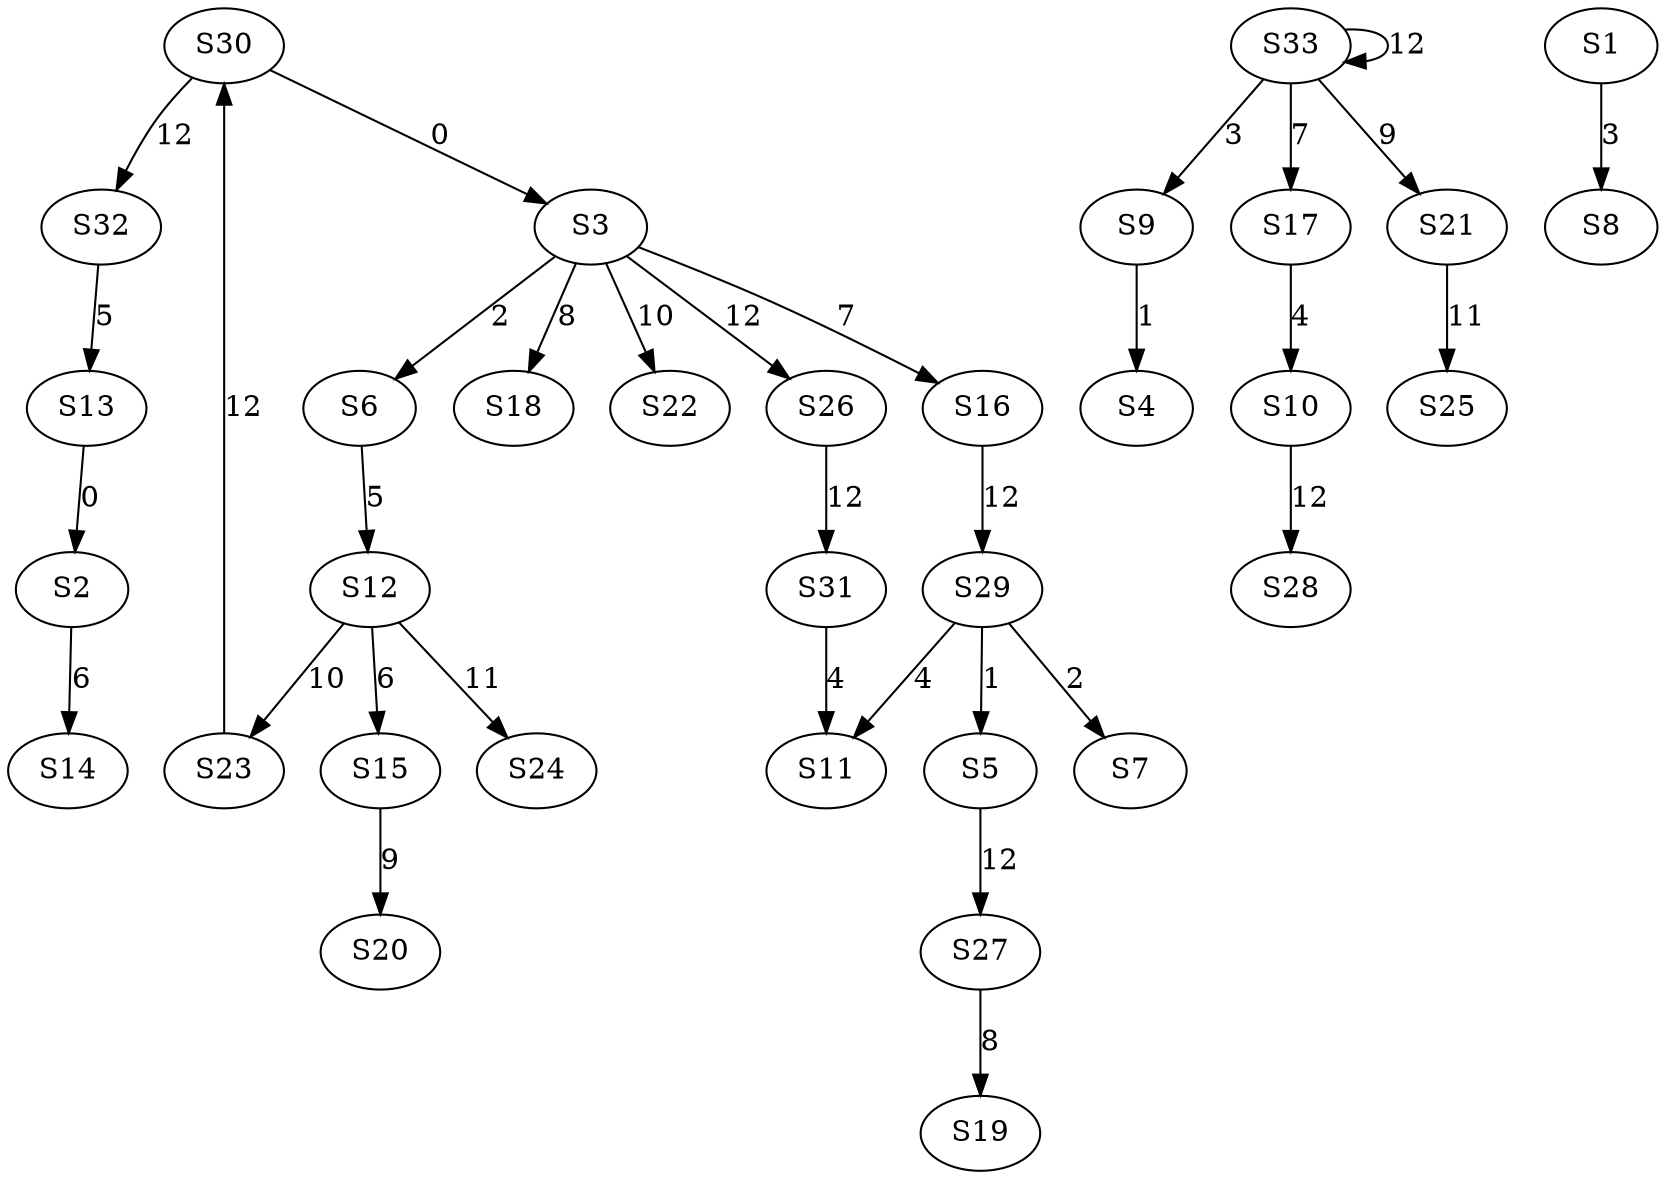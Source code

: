 strict digraph {
	S13 -> S2 [ label = 0 ];
	S30 -> S3 [ label = 0 ];
	S9 -> S4 [ label = 1 ];
	S29 -> S5 [ label = 1 ];
	S3 -> S6 [ label = 2 ];
	S29 -> S7 [ label = 2 ];
	S1 -> S8 [ label = 3 ];
	S33 -> S9 [ label = 3 ];
	S17 -> S10 [ label = 4 ];
	S29 -> S11 [ label = 4 ];
	S6 -> S12 [ label = 5 ];
	S32 -> S13 [ label = 5 ];
	S2 -> S14 [ label = 6 ];
	S12 -> S15 [ label = 6 ];
	S3 -> S16 [ label = 7 ];
	S33 -> S17 [ label = 7 ];
	S3 -> S18 [ label = 8 ];
	S27 -> S19 [ label = 8 ];
	S15 -> S20 [ label = 9 ];
	S33 -> S21 [ label = 9 ];
	S3 -> S22 [ label = 10 ];
	S12 -> S23 [ label = 10 ];
	S12 -> S24 [ label = 11 ];
	S21 -> S25 [ label = 11 ];
	S3 -> S26 [ label = 12 ];
	S5 -> S27 [ label = 12 ];
	S10 -> S28 [ label = 12 ];
	S16 -> S29 [ label = 12 ];
	S23 -> S30 [ label = 12 ];
	S26 -> S31 [ label = 12 ];
	S30 -> S32 [ label = 12 ];
	S33 -> S33 [ label = 12 ];
	S31 -> S11 [ label = 4 ];
}